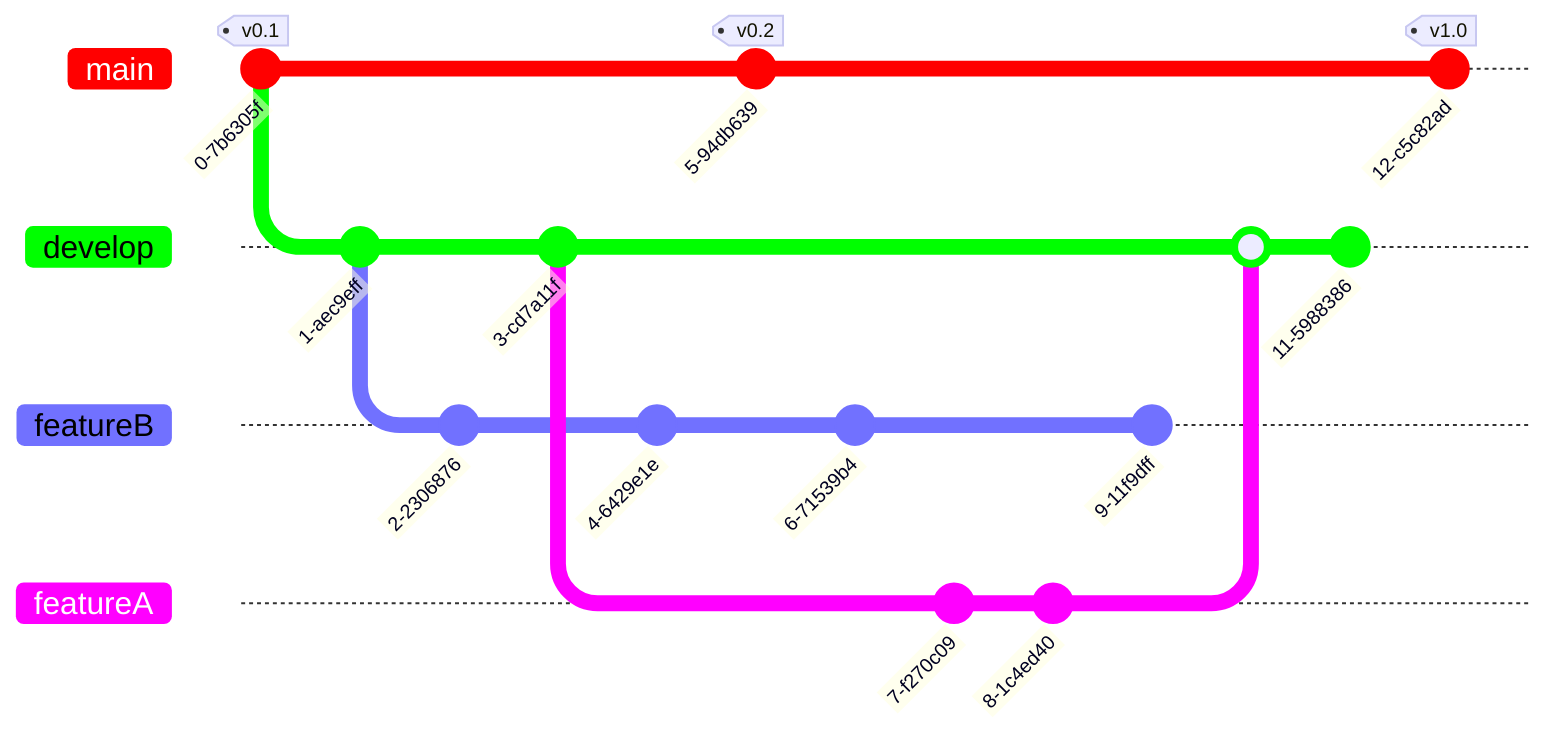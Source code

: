 %%{init: { 'theme': 'default' , 'themeVariables': {
          'git0': '#ff0000',
          'git1': '#00ff00',
          'git2': '#7171ff',
          'git3': '#ff00ff',
          'git4': '#00ffff',
          'git5': '#ffff00',
          'git6': '#ff00ff',
          'git7': '#00ffff'
} } }%%
gitGraph
  commit tag:"v0.1"
  branch develop
  checkout develop
  commit
  branch featureB
  checkout featureB
  commit
  checkout main
  checkout develop
  commit
  checkout featureB
  commit
  checkout main
  commit tag:"v0.2"
  checkout featureB
  commit
  checkout develop
  branch featureA
  commit
  checkout develop
  checkout featureA
  commit
  checkout featureB
  commit
  checkout develop
  merge featureA
  commit
  checkout main
  commit tag:"v1.0"